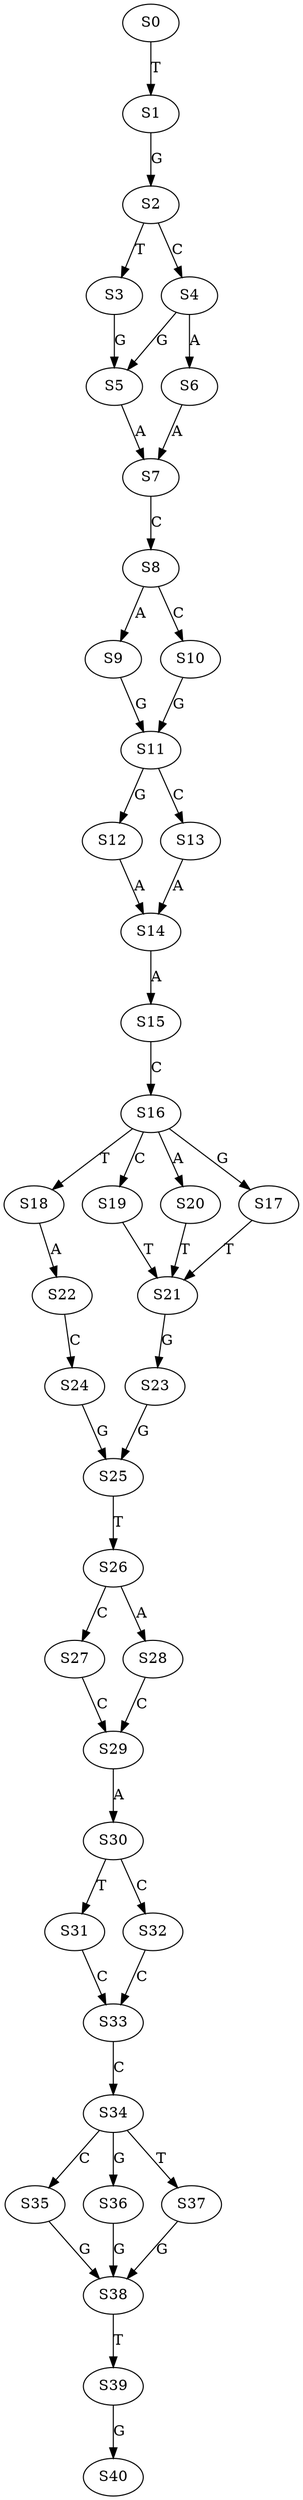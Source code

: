 strict digraph  {
	S0 -> S1 [ label = T ];
	S1 -> S2 [ label = G ];
	S2 -> S3 [ label = T ];
	S2 -> S4 [ label = C ];
	S3 -> S5 [ label = G ];
	S4 -> S6 [ label = A ];
	S4 -> S5 [ label = G ];
	S5 -> S7 [ label = A ];
	S6 -> S7 [ label = A ];
	S7 -> S8 [ label = C ];
	S8 -> S9 [ label = A ];
	S8 -> S10 [ label = C ];
	S9 -> S11 [ label = G ];
	S10 -> S11 [ label = G ];
	S11 -> S12 [ label = G ];
	S11 -> S13 [ label = C ];
	S12 -> S14 [ label = A ];
	S13 -> S14 [ label = A ];
	S14 -> S15 [ label = A ];
	S15 -> S16 [ label = C ];
	S16 -> S17 [ label = G ];
	S16 -> S18 [ label = T ];
	S16 -> S19 [ label = C ];
	S16 -> S20 [ label = A ];
	S17 -> S21 [ label = T ];
	S18 -> S22 [ label = A ];
	S19 -> S21 [ label = T ];
	S20 -> S21 [ label = T ];
	S21 -> S23 [ label = G ];
	S22 -> S24 [ label = C ];
	S23 -> S25 [ label = G ];
	S24 -> S25 [ label = G ];
	S25 -> S26 [ label = T ];
	S26 -> S27 [ label = C ];
	S26 -> S28 [ label = A ];
	S27 -> S29 [ label = C ];
	S28 -> S29 [ label = C ];
	S29 -> S30 [ label = A ];
	S30 -> S31 [ label = T ];
	S30 -> S32 [ label = C ];
	S31 -> S33 [ label = C ];
	S32 -> S33 [ label = C ];
	S33 -> S34 [ label = C ];
	S34 -> S35 [ label = C ];
	S34 -> S36 [ label = G ];
	S34 -> S37 [ label = T ];
	S35 -> S38 [ label = G ];
	S36 -> S38 [ label = G ];
	S37 -> S38 [ label = G ];
	S38 -> S39 [ label = T ];
	S39 -> S40 [ label = G ];
}
